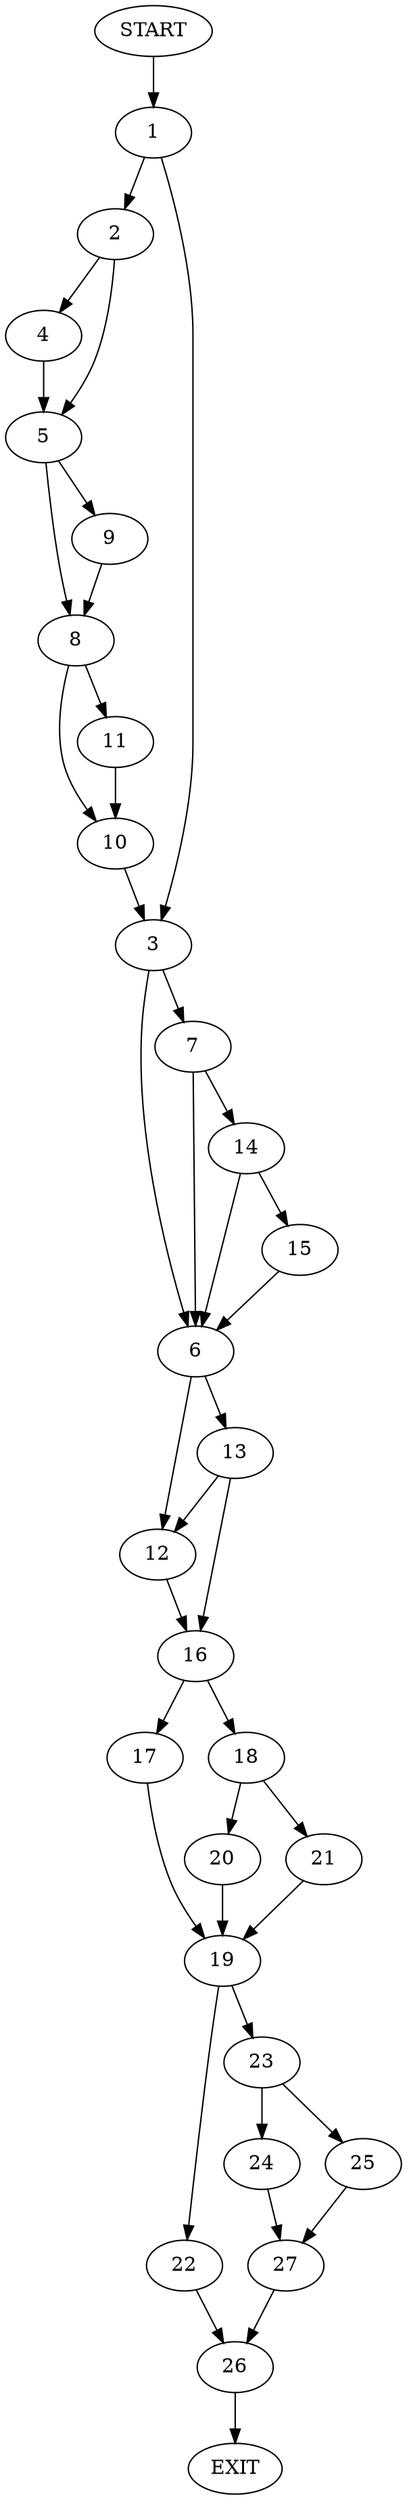 digraph {
0 [label="START"]
28 [label="EXIT"]
0 -> 1
1 -> 2
1 -> 3
2 -> 4
2 -> 5
3 -> 6
3 -> 7
4 -> 5
5 -> 8
5 -> 9
9 -> 8
8 -> 10
8 -> 11
11 -> 10
10 -> 3
6 -> 12
6 -> 13
7 -> 14
7 -> 6
14 -> 15
14 -> 6
15 -> 6
13 -> 12
13 -> 16
12 -> 16
16 -> 17
16 -> 18
17 -> 19
18 -> 20
18 -> 21
20 -> 19
21 -> 19
19 -> 22
19 -> 23
23 -> 24
23 -> 25
22 -> 26
24 -> 27
25 -> 27
27 -> 26
26 -> 28
}
